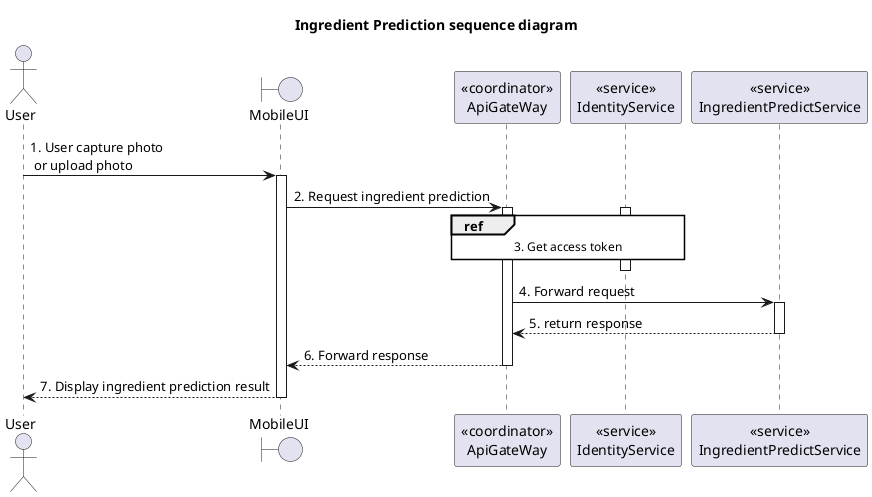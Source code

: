 @startuml Sequence
title "Ingredient Prediction sequence diagram"

' Style section
<style>
  sequenceDiagram {
    reference {
      BackGroundColor white
    }
}
</style>


actor User
boundary MobileUI
participant "<<coordinator>>\nApiGateWay" as ApiGateway
participant "<<service>>\nIdentityService" as IdentityService
participant "<<service>>\nIngredientPredictService" as IngredientPredictService

User -> MobileUI++: 1. User capture photo \n or upload photo
MobileUI -> ApiGateway++: 2. Request ingredient prediction 

activate IdentityService
ref over ApiGateway, IdentityService: 3. Get access token
ApiGateway -[hidden]-> IdentityService
deactivate IdentityService

ApiGateway -> IngredientPredictService++: 4. Forward request
ApiGateway <-- IngredientPredictService--: 5. return response
MobileUI <-- ApiGateway--: 6. Forward response
User <-- MobileUI--: 7. Display ingredient prediction result

@enduml
